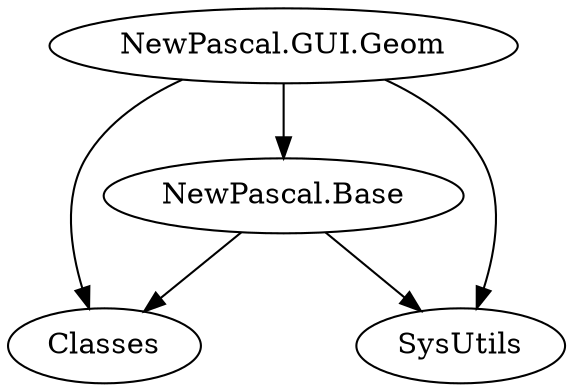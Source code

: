DiGraph Uses {
  "NewPascal.Base" -> "Classes"
  "NewPascal.Base" -> "SysUtils"
  "NewPascal.Base" [href="NewPascal.Base.html"]
  "NewPascal.GUI.Geom" -> "Classes"
  "NewPascal.GUI.Geom" -> "SysUtils"
  "NewPascal.GUI.Geom" -> "NewPascal.Base"
  "NewPascal.GUI.Geom" [href="NewPascal.GUI.Geom.html"]
}
